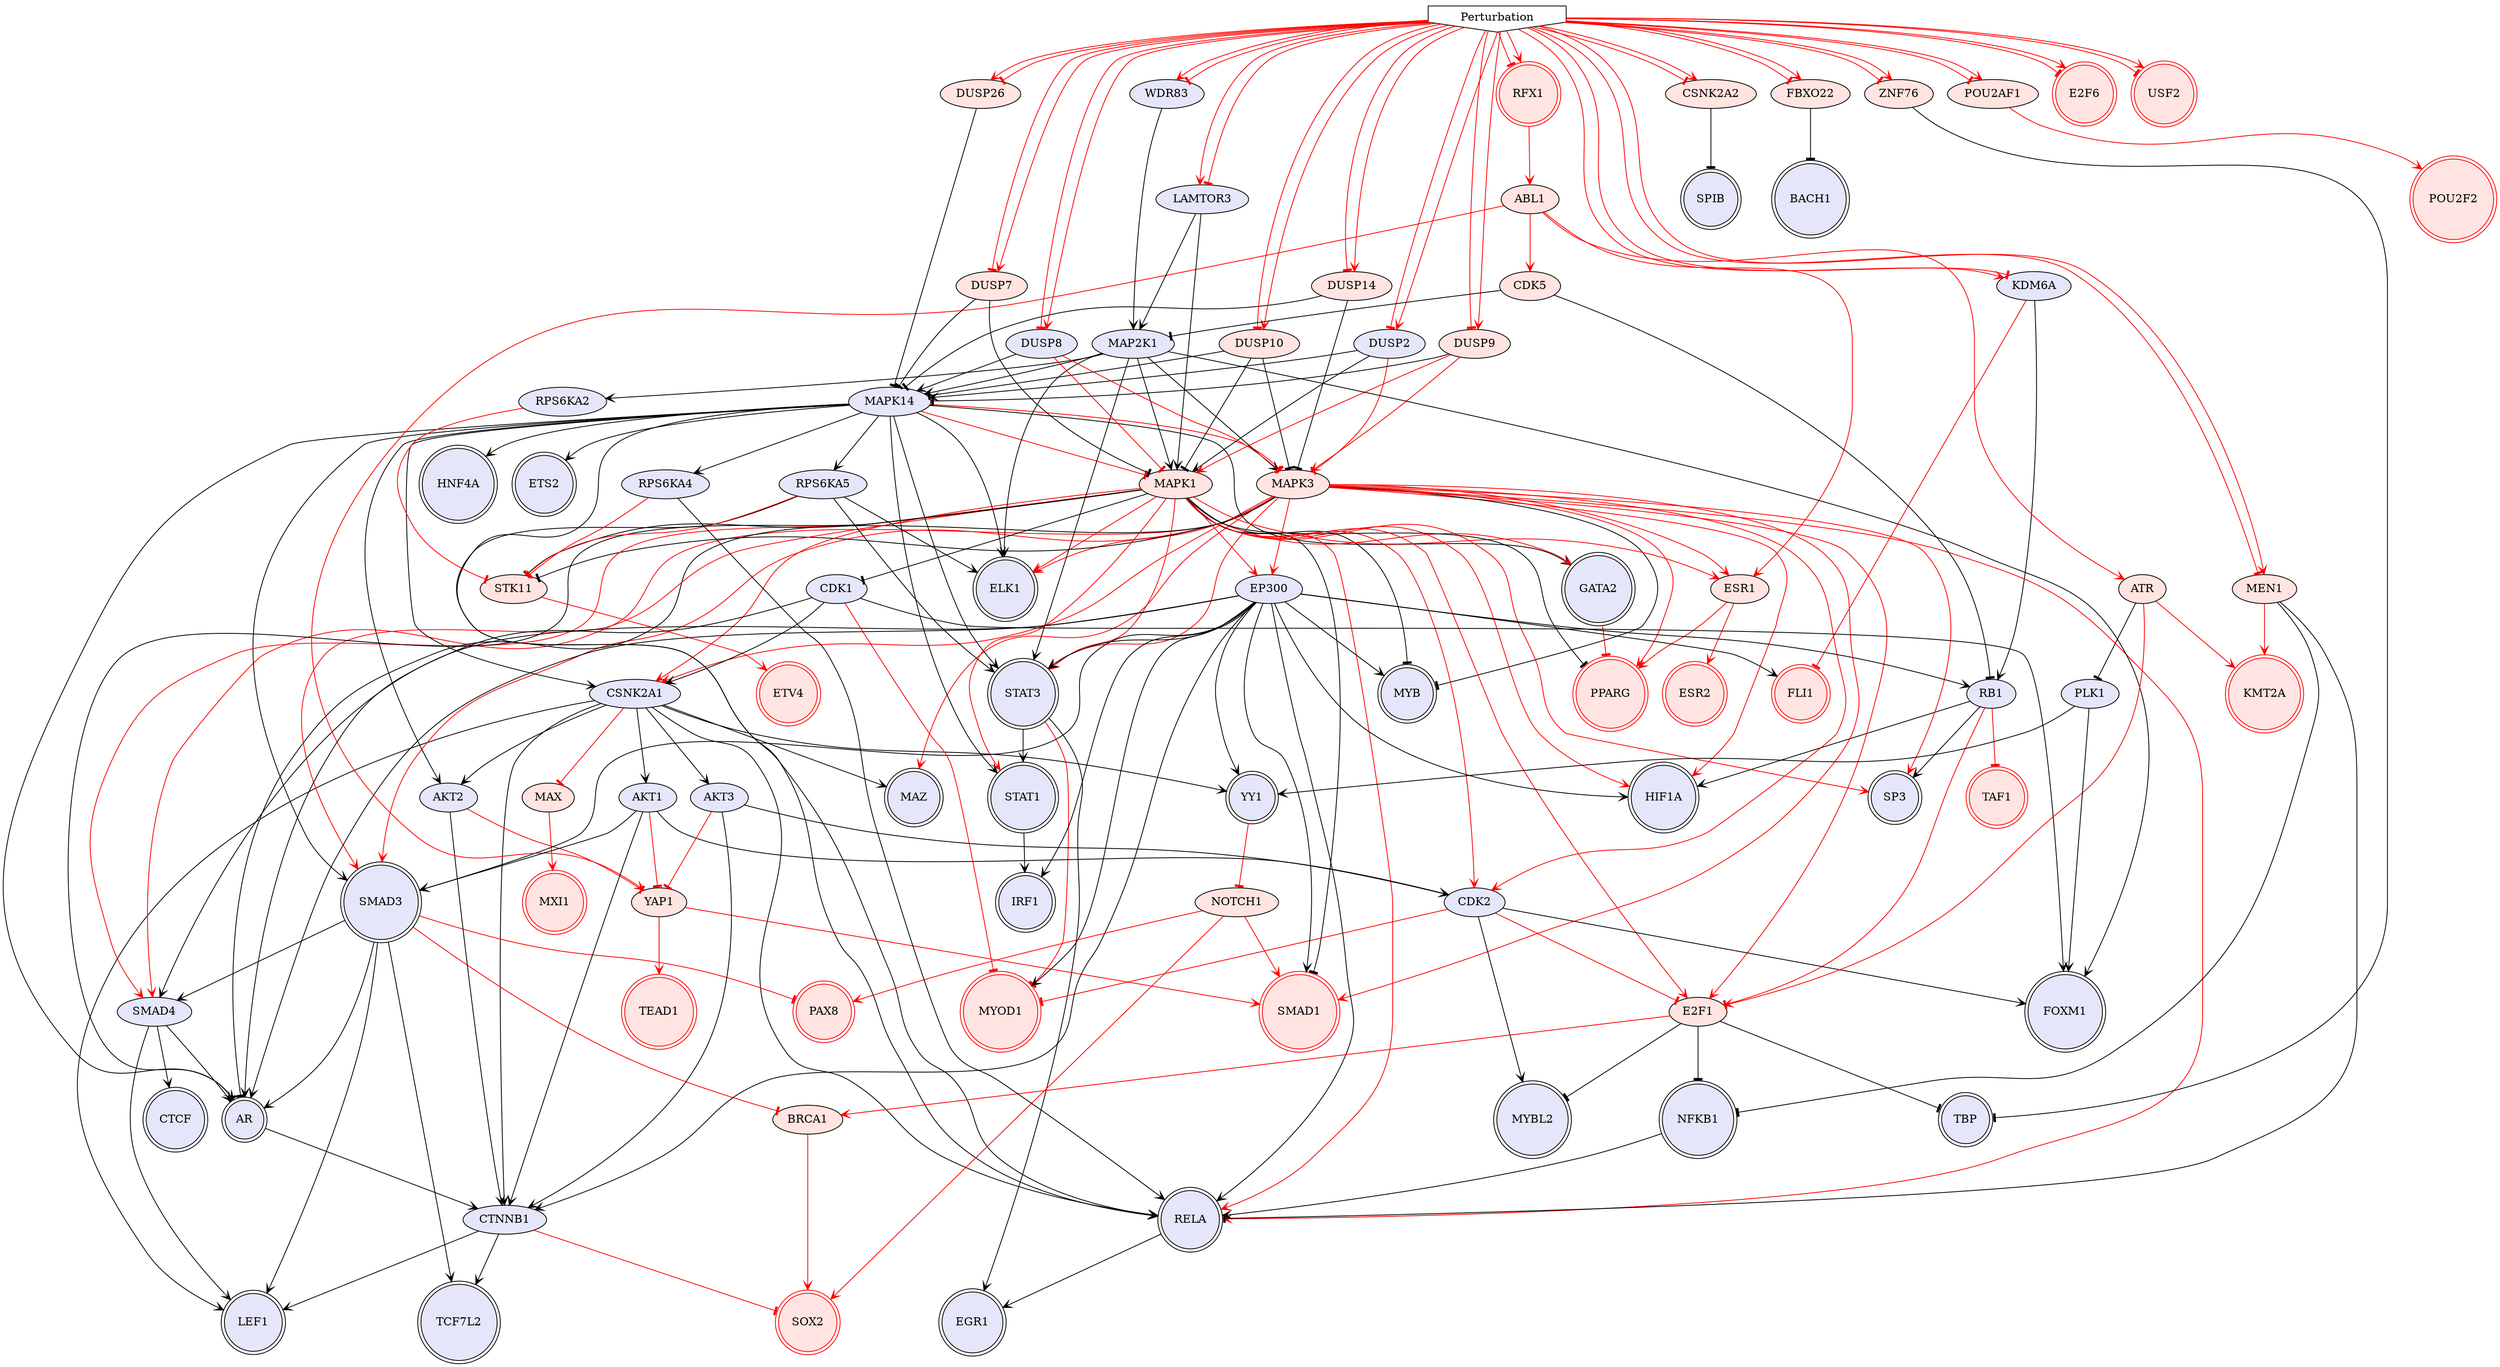 digraph {

STAT1->IRF1 [penwidth=1, color=black, arrowhead="vee"]
CSNK2A1->CTNNB1 [penwidth=1, color=black, arrowhead="vee"]
RB1->HIF1A [penwidth=1, color=black, arrowhead="vee"]
STAT3->EGR1 [penwidth=1, color=black, arrowhead="vee"]
KDM6A->RB1 [penwidth=1, color=black, arrowhead="vee"]
CTNNB1->TCF7L2 [penwidth=1, color=black, arrowhead="vee"]
SMAD3->TCF7L2 [penwidth=1, color=black, arrowhead="vee"]
MAPK3->HIF1A [penwidth=1, color=red, arrowhead="vee"]
MAPK3->STAT3 [penwidth=1, color=red, arrowhead="vee"]
CTNNB1->LEF1 [penwidth=1, color=black, arrowhead="vee"]
MEN1->NFKB1 [penwidth=1, color=black, arrowhead="tee"]
MEN1->RELA [penwidth=1, color=black, arrowhead="tee"]
MAPK3->ELK1 [penwidth=1, color=red, arrowhead="vee"]
MAPK14->ELK1 [penwidth=1, color=black, arrowhead="vee"]
MAPK3->SMAD3 [penwidth=1, color=red, arrowhead="vee"]
SMAD4->LEF1 [penwidth=1, color=black, arrowhead="vee"]
SMAD3->LEF1 [penwidth=1, color=black, arrowhead="vee"]
SMAD3->SMAD4 [penwidth=1, color=black, arrowhead="vee"]
AR->CTNNB1 [penwidth=1, color=black, arrowhead="vee"]
SMAD3->AR [penwidth=1, color=black, arrowhead="vee"]
MAPK14->SMAD3 [penwidth=1, color=black, arrowhead="vee"]
MAPK14->STAT3 [penwidth=1, color=black, arrowhead="vee"]
MAPK14->STAT1 [penwidth=1, color=black, arrowhead="vee"]
CSNK2A1->LEF1 [penwidth=1, color=black, arrowhead="vee"]
MAPK14->CSNK2A1 [penwidth=1, color=black, arrowhead="vee"]
NFKB1->RELA [penwidth=1, color=black, arrowhead="vee"]
CSNK2A2->SPIB [penwidth=1, color=black, arrowhead="tee"]
AKT2->CTNNB1 [penwidth=1, color=black, arrowhead="vee"]
MAPK1->MYB [penwidth=1, color=black, arrowhead="tee"]
RELA->EGR1 [penwidth=1, color=black, arrowhead="vee"]
MAPK3->SMAD4 [penwidth=1, color=red, arrowhead="vee"]
CSNK2A1->MAZ [penwidth=1, color=black, arrowhead="vee"]
MAPK14->GATA2 [penwidth=1, color=black, arrowhead="vee"]
FBXO22->BACH1 [penwidth=1, color=black, arrowhead="tee"]
CSNK2A1->RELA [penwidth=1, color=black, arrowhead="vee"]
CSNK2A1->AKT2 [penwidth=1, color=black, arrowhead="vee"]
ZNF76->TBP [penwidth=1, color=black, arrowhead="tee"]
CDK2->MYBL2 [penwidth=1, color=black, arrowhead="vee"]
CSNK2A1->YY1 [penwidth=1, color=black, arrowhead="vee"]
MAPK3->CDK2 [penwidth=1, color=red, arrowhead="vee"]
MAPK3->CSNK2A1 [penwidth=1, color=red, arrowhead="vee"]
MAPK1->AR [penwidth=1, color=black, arrowhead="tee"]
MAPK14->AKT2 [penwidth=1, color=black, arrowhead="vee"]
MAPK3->MAZ [penwidth=1, color=red, arrowhead="vee"]
MAPK3->SP3 [penwidth=1, color=red, arrowhead="vee"]
MAPK14->HNF4A [penwidth=1, color=black, arrowhead="vee"]
CDK2->FOXM1 [penwidth=1, color=black, arrowhead="vee"]
MAPK14->AR [penwidth=1, color=black, arrowhead="vee"]
DUSP14->MAPK3 [penwidth=1, color=black, arrowhead="tee"]
DUSP14->MAPK14 [penwidth=1, color=black, arrowhead="tee"]
STAT3->STAT1 [penwidth=1, color=black, arrowhead="vee"]
MAPK3->RELA [penwidth=1, color=red, arrowhead="vee"]
MAPK14->RELA [penwidth=1, color=black, arrowhead="vee"]
MAPK14->ETS2 [penwidth=1, color=black, arrowhead="vee"]
SMAD4->CTCF [penwidth=1, color=black, arrowhead="vee"]
SMAD4->AR [penwidth=1, color=black, arrowhead="vee"]
RB1->SP3 [penwidth=1, color=black, arrowhead="vee"]
Perturbation->KDM6A [penwidth=1, color=red, arrowhead="vee"]
MEN1->KMT2A [penwidth=1, color=red, arrowhead="vee"]
MAPK14->MAPK1 [penwidth=1, color=red, arrowhead="tee"]
ESR1->PPARG [penwidth=1, color=red, arrowhead="vee"]
ESR1->ESR2 [penwidth=1, color=red, arrowhead="vee"]
YAP1->TEAD1 [penwidth=1, color=red, arrowhead="vee"]
MAPK1->ESR1 [penwidth=1, color=red, arrowhead="vee"]
MAPK3->STK11 [penwidth=1, color=black, arrowhead="tee"]
SMAD3->PAX8 [penwidth=1, color=red, arrowhead="tee"]
CSNK2A1->MAX [penwidth=1, color=red, arrowhead="tee"]
YAP1->SMAD1 [penwidth=1, color=red, arrowhead="vee"]
KDM6A->FLI1 [penwidth=1, color=red, arrowhead="tee"]
AKT2->YAP1 [penwidth=1, color=red, arrowhead="tee"]
CTNNB1->SOX2 [penwidth=1, color=red, arrowhead="tee"]
GATA2->PPARG [penwidth=1, color=red, arrowhead="tee"]
MAX->MXI1 [penwidth=1, color=red, arrowhead="vee"]
CDK2->MYOD1 [penwidth=1, color=red, arrowhead="tee"]
POU2AF1->POU2F2 [penwidth=1, color=red, arrowhead="vee"]
STK11->ETV4 [penwidth=1, color=red, arrowhead="vee"]
RB1->TAF1 [penwidth=1, color=red, arrowhead="tee"]
STAT3->MYOD1 [penwidth=1, color=red, arrowhead="tee"]
Perturbation->CSNK2A2 [penwidth=1, color=red, arrowhead="tee"]
Perturbation->DUSP14 [penwidth=1, color=red, arrowhead="tee"]
Perturbation->E2F6 [penwidth=1, color=red, arrowhead="tee"]
Perturbation->FBXO22 [penwidth=1, color=red, arrowhead="tee"]
Perturbation->MEN1 [penwidth=1, color=red, arrowhead="tee"]
Perturbation->POU2AF1 [penwidth=1, color=red, arrowhead="tee"]
Perturbation->RFX1 [penwidth=1, color=red, arrowhead="tee"]
Perturbation->USF2 [penwidth=1, color=red, arrowhead="tee"]
Perturbation->ZNF76 [penwidth=1, color=red, arrowhead="tee"]
EP300->MYB [penwidth=1, color=black, arrowhead="vee"]
EP300->CTNNB1 [penwidth=1, color=black, arrowhead="vee"]
MAPK1->HIF1A [penwidth=1, color=red, arrowhead="vee"]
EP300->HIF1A [penwidth=1, color=black, arrowhead="vee"]
MAPK1->STAT3 [penwidth=1, color=red, arrowhead="vee"]
EP300->STAT3 [penwidth=1, color=black, arrowhead="vee"]
MAPK1->SMAD3 [penwidth=1, color=red, arrowhead="vee"]
EP300->SMAD4 [penwidth=1, color=black, arrowhead="vee"]
MAPK1->ELK1 [penwidth=1, color=red, arrowhead="vee"]
DUSP10->MAPK14 [penwidth=1, color=black, arrowhead="tee"]
EP300->RELA [penwidth=1, color=black, arrowhead="vee"]
MAPK1->SMAD4 [penwidth=1, color=red, arrowhead="vee"]
MAPK1->EP300 [penwidth=1, color=red, arrowhead="vee"]
EP300->SMAD3 [penwidth=1, color=black, arrowhead="vee"]
MAPK1->CDK2 [penwidth=1, color=red, arrowhead="vee"]
MAPK1->CSNK2A1 [penwidth=1, color=red, arrowhead="vee"]
MAPK1->SP3 [penwidth=1, color=red, arrowhead="vee"]
MAPK1->RELA [penwidth=1, color=red, arrowhead="vee"]
EP300->AR [penwidth=1, color=black, arrowhead="vee"]
MAPK1->STAT1 [penwidth=1, color=red, arrowhead="vee"]
DUSP10->MAPK1 [penwidth=1, color=black, arrowhead="tee"]
EP300->RB1 [penwidth=1, color=black, arrowhead="vee"]
EP300->YY1 [penwidth=1, color=black, arrowhead="vee"]
EP300->IRF1 [penwidth=1, color=black, arrowhead="vee"]
MAPK1->GATA2 [penwidth=1, color=red, arrowhead="vee"]
ABL1->YAP1 [penwidth=1, color=red, arrowhead="vee"]
ABL1->ESR1 [penwidth=1, color=red, arrowhead="vee"]
RFX1->ABL1 [penwidth=1, color=red, arrowhead="vee"]
MAPK1->SMAD1 [penwidth=1, color=black, arrowhead="tee"]
MAPK1->PPARG [penwidth=1, color=black, arrowhead="tee"]
MAPK1->STK11 [penwidth=1, color=black, arrowhead="tee"]
Perturbation->DUSP10 [penwidth=1, color=red, arrowhead="tee"]
DUSP2->MAPK1 [penwidth=1, color=black, arrowhead="vee"]
DUSP2->MAPK14 [penwidth=1, color=black, arrowhead="vee"]
Perturbation->DUSP2 [penwidth=1, color=red, arrowhead="tee"]
Perturbation->KDM6A [penwidth=1, color=red, arrowhead="tee"]
BRCA1->SOX2 [penwidth=1, color=red, arrowhead="vee"]
SMAD3->BRCA1 [penwidth=1, color=red, arrowhead="tee"]
Perturbation->CSNK2A2 [penwidth=1, color=red, arrowhead="vee"]
Perturbation->E2F6 [penwidth=1, color=red, arrowhead="vee"]
Perturbation->FBXO22 [penwidth=1, color=red, arrowhead="vee"]
Perturbation->MEN1 [penwidth=1, color=red, arrowhead="vee"]
Perturbation->POU2AF1 [penwidth=1, color=red, arrowhead="vee"]
Perturbation->RFX1 [penwidth=1, color=red, arrowhead="vee"]
Perturbation->USF2 [penwidth=1, color=red, arrowhead="vee"]
Perturbation->ZNF76 [penwidth=1, color=red, arrowhead="vee"]
AKT1->SMAD3 [penwidth=1, color=black, arrowhead="vee"]
MAPK14->RPS6KA5 [penwidth=1, color=black, arrowhead="vee"]
RPS6KA5->RELA [penwidth=1, color=black, arrowhead="vee"]
MAPK3->MYB [penwidth=1, color=black, arrowhead="tee"]
DUSP9->MAPK14 [penwidth=1, color=black, arrowhead="tee"]
AKT1->CDK2 [penwidth=1, color=black, arrowhead="vee"]
RPS6KA5->ELK1 [penwidth=1, color=black, arrowhead="vee"]
RPS6KA5->STAT3 [penwidth=1, color=black, arrowhead="vee"]
CSNK2A1->AKT1 [penwidth=1, color=black, arrowhead="vee"]
MAPK3->AR [penwidth=1, color=black, arrowhead="tee"]
MAPK14->MAPK3 [penwidth=1, color=red, arrowhead="tee"]
MAPK3->SMAD1 [penwidth=1, color=red, arrowhead="vee"]
DUSP9->MAPK3 [penwidth=1, color=red, arrowhead="vee"]
MAPK3->ESR1 [penwidth=1, color=red, arrowhead="vee"]
RPS6KA5->STK11 [penwidth=1, color=red, arrowhead="tee"]
AKT1->YAP1 [penwidth=1, color=red, arrowhead="tee"]
MAPK3->PPARG [penwidth=1, color=red, arrowhead="vee"]
Perturbation->DUSP9 [penwidth=1, color=red, arrowhead="tee"]
MAPK3->EP300 [penwidth=1, color=red, arrowhead="vee"]
Perturbation->DUSP14 [penwidth=1, color=red, arrowhead="vee"]
DUSP10->MAPK3 [penwidth=1, color=black, arrowhead="tee"]
Perturbation->DUSP10 [penwidth=1, color=red, arrowhead="vee"]
DUSP2->MAPK3 [penwidth=1, color=red, arrowhead="tee"]
AKT1->CTNNB1 [penwidth=1, color=black, arrowhead="vee"]
DUSP7->MAPK1 [penwidth=1, color=black, arrowhead="tee"]
DUSP7->MAPK14 [penwidth=1, color=black, arrowhead="tee"]
Perturbation->DUSP7 [penwidth=1, color=red, arrowhead="tee"]
MAP2K1->MAPK3 [penwidth=1, color=black, arrowhead="vee"]
E2F1->MYBL2 [penwidth=1, color=black, arrowhead="tee"]
CDK5->RB1 [penwidth=1, color=black, arrowhead="tee"]
CDK5->MAP2K1 [penwidth=1, color=black, arrowhead="tee"]
MAP2K1->STAT3 [penwidth=1, color=black, arrowhead="vee"]
MAP2K1->MAPK14 [penwidth=1, color=black, arrowhead="vee"]
MAP2K1->FOXM1 [penwidth=1, color=black, arrowhead="vee"]
E2F1->NFKB1 [penwidth=1, color=black, arrowhead="tee"]
E2F1->TBP [penwidth=1, color=black, arrowhead="tee"]
MAP2K1->ELK1 [penwidth=1, color=black, arrowhead="vee"]
NOTCH1->PAX8 [penwidth=1, color=red, arrowhead="vee"]
NOTCH1->SOX2 [penwidth=1, color=red, arrowhead="vee"]
RB1->E2F1 [penwidth=1, color=red, arrowhead="tee"]
ABL1->CDK5 [penwidth=1, color=red, arrowhead="vee"]
NOTCH1->SMAD1 [penwidth=1, color=red, arrowhead="vee"]
EP300->FLI1 [penwidth=1, color=black, arrowhead="vee"]
YY1->NOTCH1 [penwidth=1, color=red, arrowhead="tee"]
EP300->MYOD1 [penwidth=1, color=black, arrowhead="vee"]
EP300->SMAD1 [penwidth=1, color=black, arrowhead="vee"]
MAPK1->E2F1 [penwidth=1, color=red, arrowhead="vee"]
DUSP8->MAPK14 [penwidth=1, color=black, arrowhead="vee"]
Perturbation->DUSP8 [penwidth=1, color=red, arrowhead="tee"]
DUSP8->MAPK3 [penwidth=1, color=red, arrowhead="tee"]
Perturbation->DUSP7 [penwidth=1, color=red, arrowhead="vee"]
RPS6KA4->RELA [penwidth=1, color=black, arrowhead="vee"]
CDK1->CSNK2A1 [penwidth=1, color=black, arrowhead="vee"]
MAPK1->CDK1 [penwidth=1, color=black, arrowhead="tee"]
MAPK14->RPS6KA4 [penwidth=1, color=black, arrowhead="vee"]
CDK1->AR [penwidth=1, color=black, arrowhead="vee"]
CDK1->FOXM1 [penwidth=1, color=black, arrowhead="vee"]
CDK1->MYOD1 [penwidth=1, color=red, arrowhead="tee"]
RPS6KA4->STK11 [penwidth=1, color=red, arrowhead="tee"]
E2F1->BRCA1 [penwidth=1, color=red, arrowhead="vee"]
Perturbation->DUSP9 [penwidth=1, color=red, arrowhead="vee"]
AKT3->CTNNB1 [penwidth=1, color=black, arrowhead="vee"]
CSNK2A1->AKT3 [penwidth=1, color=black, arrowhead="vee"]
AKT3->CDK2 [penwidth=1, color=black, arrowhead="vee"]
AKT3->YAP1 [penwidth=1, color=red, arrowhead="tee"]
MAPK3->E2F1 [penwidth=1, color=red, arrowhead="vee"]
CDK2->E2F1 [penwidth=1, color=red, arrowhead="tee"]
Perturbation->DUSP2 [penwidth=1, color=red, arrowhead="vee"]
ATR->PLK1 [penwidth=1, color=black, arrowhead="tee"]
PLK1->FOXM1 [penwidth=1, color=black, arrowhead="vee"]
PLK1->YY1 [penwidth=1, color=black, arrowhead="vee"]
ATR->E2F1 [penwidth=1, color=red, arrowhead="vee"]
ATR->KMT2A [penwidth=1, color=red, arrowhead="vee"]
ABL1->ATR [penwidth=1, color=red, arrowhead="vee"]
DUSP8->MAPK1 [penwidth=1, color=red, arrowhead="tee"]
Perturbation->DUSP8 [penwidth=1, color=red, arrowhead="vee"]
DUSP26->MAPK14 [penwidth=1, color=black, arrowhead="tee"]
Perturbation->DUSP26 [penwidth=1, color=red, arrowhead="vee"]
DUSP9->MAPK1 [penwidth=1, color=red, arrowhead="vee"]
Perturbation->DUSP26 [penwidth=1, color=red, arrowhead="tee"]
MAP2K1->MAPK1 [penwidth=1, color=black, arrowhead="vee"]
WDR83->MAP2K1 [penwidth=1, color=black, arrowhead="vee"]
Perturbation->WDR83 [penwidth=1, color=red, arrowhead="vee"]
LAMTOR3->MAP2K1 [penwidth=1, color=black, arrowhead="vee"]
MAP2K1->RPS6KA2 [penwidth=1, color=black, arrowhead="vee"]
Perturbation->LAMTOR3 [penwidth=1, color=red, arrowhead="vee"]
RPS6KA2->STK11 [penwidth=1, color=red, arrowhead="tee"]
LAMTOR3->MAPK1 [penwidth=1, color=black, arrowhead="vee"]
Perturbation->LAMTOR3 [penwidth=1, color=red, arrowhead="tee"]
Perturbation->WDR83 [penwidth=1, color=red, arrowhead="tee"]
Perturbation [style=filled, color=black, fillcolor=white, shape=invhouse];
FLI1 [style=filled, color=red, fillcolor=mistyrose, shape=doublecircle];
SMAD1 [style=filled, color=red, fillcolor=mistyrose, shape=doublecircle];
RFX1 [style=filled, color=red, fillcolor=mistyrose, shape=doublecircle];
GATA2 [style=filled, color=black, fillcolor=lavender, shape=doublecircle];
LEF1 [style=filled, color=black, fillcolor=lavender, shape=doublecircle];
MAZ [style=filled, color=black, fillcolor=lavender, shape=doublecircle];
ESR2 [style=filled, color=red, fillcolor=mistyrose, shape=doublecircle];
BACH1 [style=filled, color=black, fillcolor=lavender, shape=doublecircle];
HNF4A [style=filled, color=black, fillcolor=lavender, shape=doublecircle];
STAT1 [style=filled, color=black, fillcolor=lavender, shape=doublecircle];
NFKB1 [style=filled, color=black, fillcolor=lavender, shape=doublecircle];
YY1 [style=filled, color=black, fillcolor=lavender, shape=doublecircle];
KMT2A [style=filled, color=red, fillcolor=mistyrose, shape=doublecircle];
EGR1 [style=filled, color=black, fillcolor=lavender, shape=doublecircle];
RELA [style=filled, color=black, fillcolor=lavender, shape=doublecircle];
IRF1 [style=filled, color=black, fillcolor=lavender, shape=doublecircle];
POU2F2 [style=filled, color=red, fillcolor=mistyrose, shape=doublecircle];
TBP [style=filled, color=black, fillcolor=lavender, shape=doublecircle];
MYBL2 [style=filled, color=black, fillcolor=lavender, shape=doublecircle];
E2F6 [style=filled, color=red, fillcolor=mistyrose, shape=doublecircle];
MYB [style=filled, color=black, fillcolor=lavender, shape=doublecircle];
SMAD3 [style=filled, color=black, fillcolor=lavender, shape=doublecircle];
STAT3 [style=filled, color=black, fillcolor=lavender, shape=doublecircle];
HIF1A [style=filled, color=black, fillcolor=lavender, shape=doublecircle];
FOXM1 [style=filled, color=black, fillcolor=lavender, shape=doublecircle];
MYOD1 [style=filled, color=red, fillcolor=mistyrose, shape=doublecircle];
USF2 [style=filled, color=red, fillcolor=mistyrose, shape=doublecircle];
PPARG [style=filled, color=red, fillcolor=mistyrose, shape=doublecircle];
ETS2 [style=filled, color=black, fillcolor=lavender, shape=doublecircle];
PAX8 [style=filled, color=red, fillcolor=mistyrose, shape=doublecircle];
TCF7L2 [style=filled, color=black, fillcolor=lavender, shape=doublecircle];
TAF1 [style=filled, color=red, fillcolor=mistyrose, shape=doublecircle];
TEAD1 [style=filled, color=red, fillcolor=mistyrose, shape=doublecircle];
ELK1 [style=filled, color=black, fillcolor=lavender, shape=doublecircle];
AR [style=filled, color=black, fillcolor=lavender, shape=doublecircle];
SPIB [style=filled, color=black, fillcolor=lavender, shape=doublecircle];
SP3 [style=filled, color=black, fillcolor=lavender, shape=doublecircle];
CTCF [style=filled, color=black, fillcolor=lavender, shape=doublecircle];
ETV4 [style=filled, color=red, fillcolor=mistyrose, shape=doublecircle];
MXI1 [style=filled, color=red, fillcolor=mistyrose, shape=doublecircle];
SOX2 [style=filled, color=red, fillcolor=mistyrose, shape=doublecircle];
CSNK2A1 [style=filled, fillcolor=lavender];
RB1 [style=filled, fillcolor=lavender];
KDM6A [style=filled, fillcolor=lavender];
CTNNB1 [style=filled, fillcolor=lavender];
MAPK3 [style=filled, fillcolor=mistyrose];
MEN1 [style=filled, fillcolor=mistyrose];
MAPK14 [style=filled, fillcolor=lavender];
SMAD4 [style=filled, fillcolor=lavender];
CSNK2A2 [style=filled, fillcolor=mistyrose];
AKT2 [style=filled, fillcolor=lavender];
MAPK1 [style=filled, fillcolor=mistyrose];
FBXO22 [style=filled, fillcolor=mistyrose];
ZNF76 [style=filled, fillcolor=mistyrose];
CDK2 [style=filled, fillcolor=lavender];
DUSP14 [style=filled, fillcolor=mistyrose];
ESR1 [style=filled, fillcolor=mistyrose];
YAP1 [style=filled, fillcolor=mistyrose];
MAX [style=filled, fillcolor=mistyrose];
POU2AF1 [style=filled, fillcolor=mistyrose];
STK11 [style=filled, fillcolor=mistyrose];
EP300 [style=filled, fillcolor=lavender];
DUSP10 [style=filled, fillcolor=mistyrose];
ABL1 [style=filled, fillcolor=mistyrose];
DUSP2 [style=filled, fillcolor=lavender];
BRCA1 [style=filled, fillcolor=mistyrose];
AKT1 [style=filled, fillcolor=lavender];
RPS6KA5 [style=filled, fillcolor=lavender];
DUSP9 [style=filled, fillcolor=mistyrose];
DUSP7 [style=filled, fillcolor=mistyrose];
MAP2K1 [style=filled, fillcolor=lavender];
E2F1 [style=filled, fillcolor=mistyrose];
CDK5 [style=filled, fillcolor=mistyrose];
NOTCH1 [style=filled, fillcolor=mistyrose];
DUSP8 [style=filled, fillcolor=lavender];
RPS6KA4 [style=filled, fillcolor=lavender];
CDK1 [style=filled, fillcolor=lavender];
AKT3 [style=filled, fillcolor=lavender];
ATR [style=filled, fillcolor=mistyrose];
PLK1 [style=filled, fillcolor=lavender];
DUSP26 [style=filled, fillcolor=mistyrose];
WDR83 [style=filled, fillcolor=lavender];
LAMTOR3 [style=filled, fillcolor=lavender];
RPS6KA2 [style=filled, fillcolor=lavender];


}

